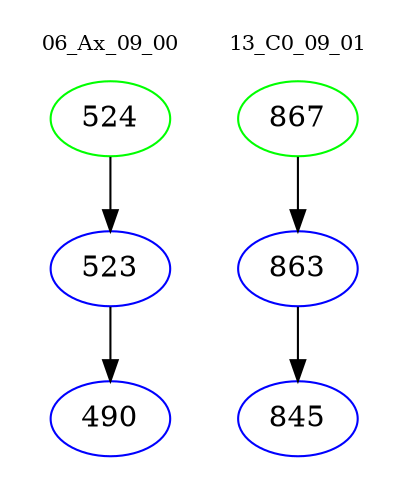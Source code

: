 digraph{
subgraph cluster_0 {
color = white
label = "06_Ax_09_00";
fontsize=10;
T0_524 [label="524", color="green"]
T0_524 -> T0_523 [color="black"]
T0_523 [label="523", color="blue"]
T0_523 -> T0_490 [color="black"]
T0_490 [label="490", color="blue"]
}
subgraph cluster_1 {
color = white
label = "13_C0_09_01";
fontsize=10;
T1_867 [label="867", color="green"]
T1_867 -> T1_863 [color="black"]
T1_863 [label="863", color="blue"]
T1_863 -> T1_845 [color="black"]
T1_845 [label="845", color="blue"]
}
}
